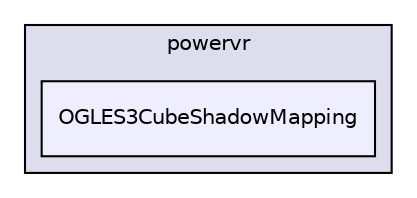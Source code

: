 digraph "PVR/SDK_3.4/Examples/Intermediate/CubeShadowMapping/OGLES3/Build/Android/src/com/powervr/OGLES3CubeShadowMapping" {
  compound=true
  node [ fontsize="10", fontname="Helvetica"];
  edge [ labelfontsize="10", labelfontname="Helvetica"];
  subgraph clusterdir_0d733a1cf7c6f67a68801b966c98f1d2 {
    graph [ bgcolor="#ddddee", pencolor="black", label="powervr" fontname="Helvetica", fontsize="10", URL="dir_0d733a1cf7c6f67a68801b966c98f1d2.html"]
  dir_1f8fbe0473f216557bba48dc45df3182 [shape=box, label="OGLES3CubeShadowMapping", style="filled", fillcolor="#eeeeff", pencolor="black", URL="dir_1f8fbe0473f216557bba48dc45df3182.html"];
  }
}
